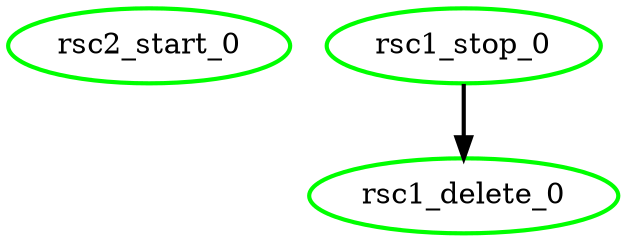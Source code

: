 digraph "g" {
	size = "30,30"
"rsc2_start_0" [ tooltip="node1" style=bold color="green" fontcolor="black" ]
"rsc1_stop_0" [ tooltip="node1" style=bold color="green" fontcolor="black" ]
"rsc1_delete_0" [ tooltip="node1" style=bold color="green" fontcolor="black" ]
"rsc1_stop_0" -> "rsc1_delete_0" [ style = bold]
}
